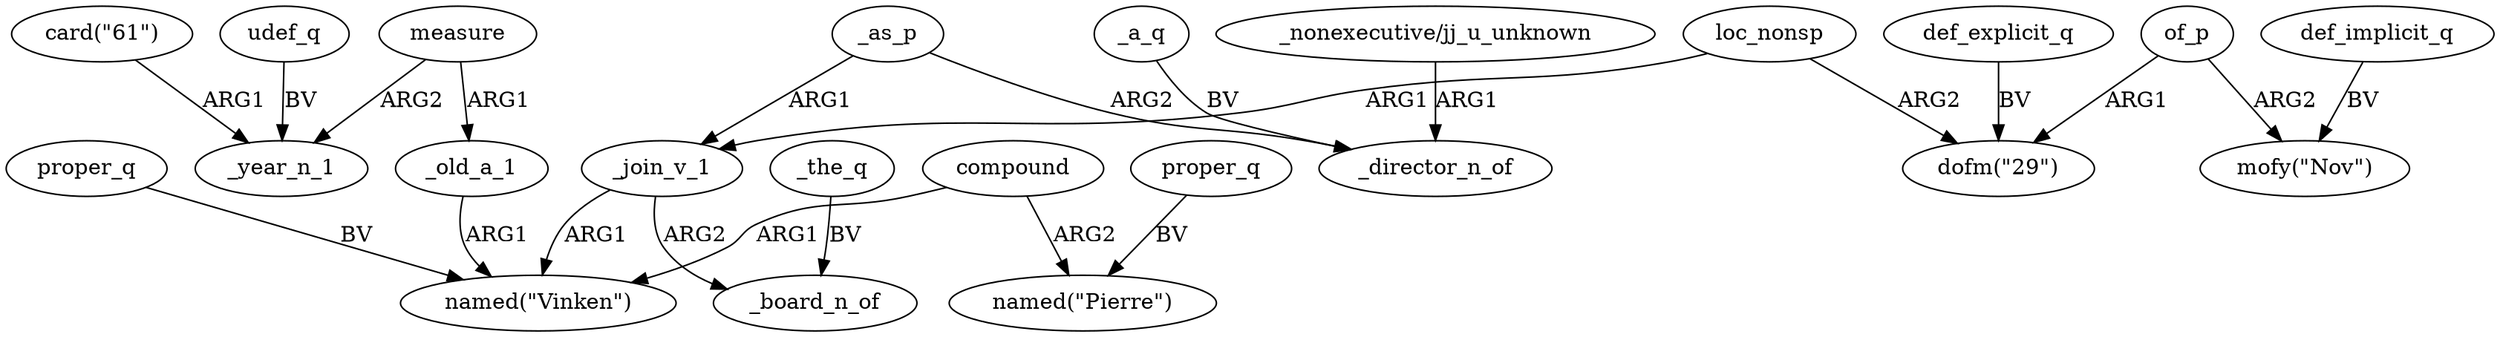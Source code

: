 digraph "Pierre Vinken, 61 years old, will join the board as a nonexecutive director Nov. 29" {
	_1 [label=proper_q]
	e10 [label=compound]
	_2 [label=proper_q]
	x9 [label="named(\"Pierre\")"]
	x6 [label="named(\"Vinken\")"]
	e17 [label=measure]
	_3 [label=udef_q]
	e22 [label="card(\"61\")"]
	x15 [label=_year_n_1]
	e16 [label=_old_a_1]
	e3 [label=_join_v_1]
	_4 [label=_the_q]
	x23 [label=_board_n_of]
	e29 [label=_as_p]
	_5 [label=_a_q]
	e35 [label="_nonexecutive/jj_u_unknown"]
	x30 [label=_director_n_of]
	e37 [label=loc_nonsp]
	x40 [label="mofy(\"Nov\")"]
	_6 [label=def_explicit_q]
	e45 [label=of_p]
	_7 [label=def_implicit_q]
	x38 [label="dofm(\"29\")"]
	_1 -> x6 [label=BV]
	e10 -> x6 [label=ARG1]
	e10 -> x9 [label=ARG2]
	_2 -> x9 [label=BV]
	e17 -> e16 [label=ARG1]
	e17 -> x15 [label=ARG2]
	_3 -> x15 [label=BV]
	e22 -> x15 [label=ARG1]
	e16 -> x6 [label=ARG1]
	e3 -> x6 [label=ARG1]
	e3 -> x23 [label=ARG2]
	_4 -> x23 [label=BV]
	e29 -> e3 [label=ARG1]
	e29 -> x30 [label=ARG2]
	_5 -> x30 [label=BV]
	e35 -> x30 [label=ARG1]
	e37 -> e3 [label=ARG1]
	e37 -> x38 [label=ARG2]
	_6 -> x38 [label=BV]
	e45 -> x38 [label=ARG1]
	e45 -> x40 [label=ARG2]
	_7 -> x40 [label=BV]
}

